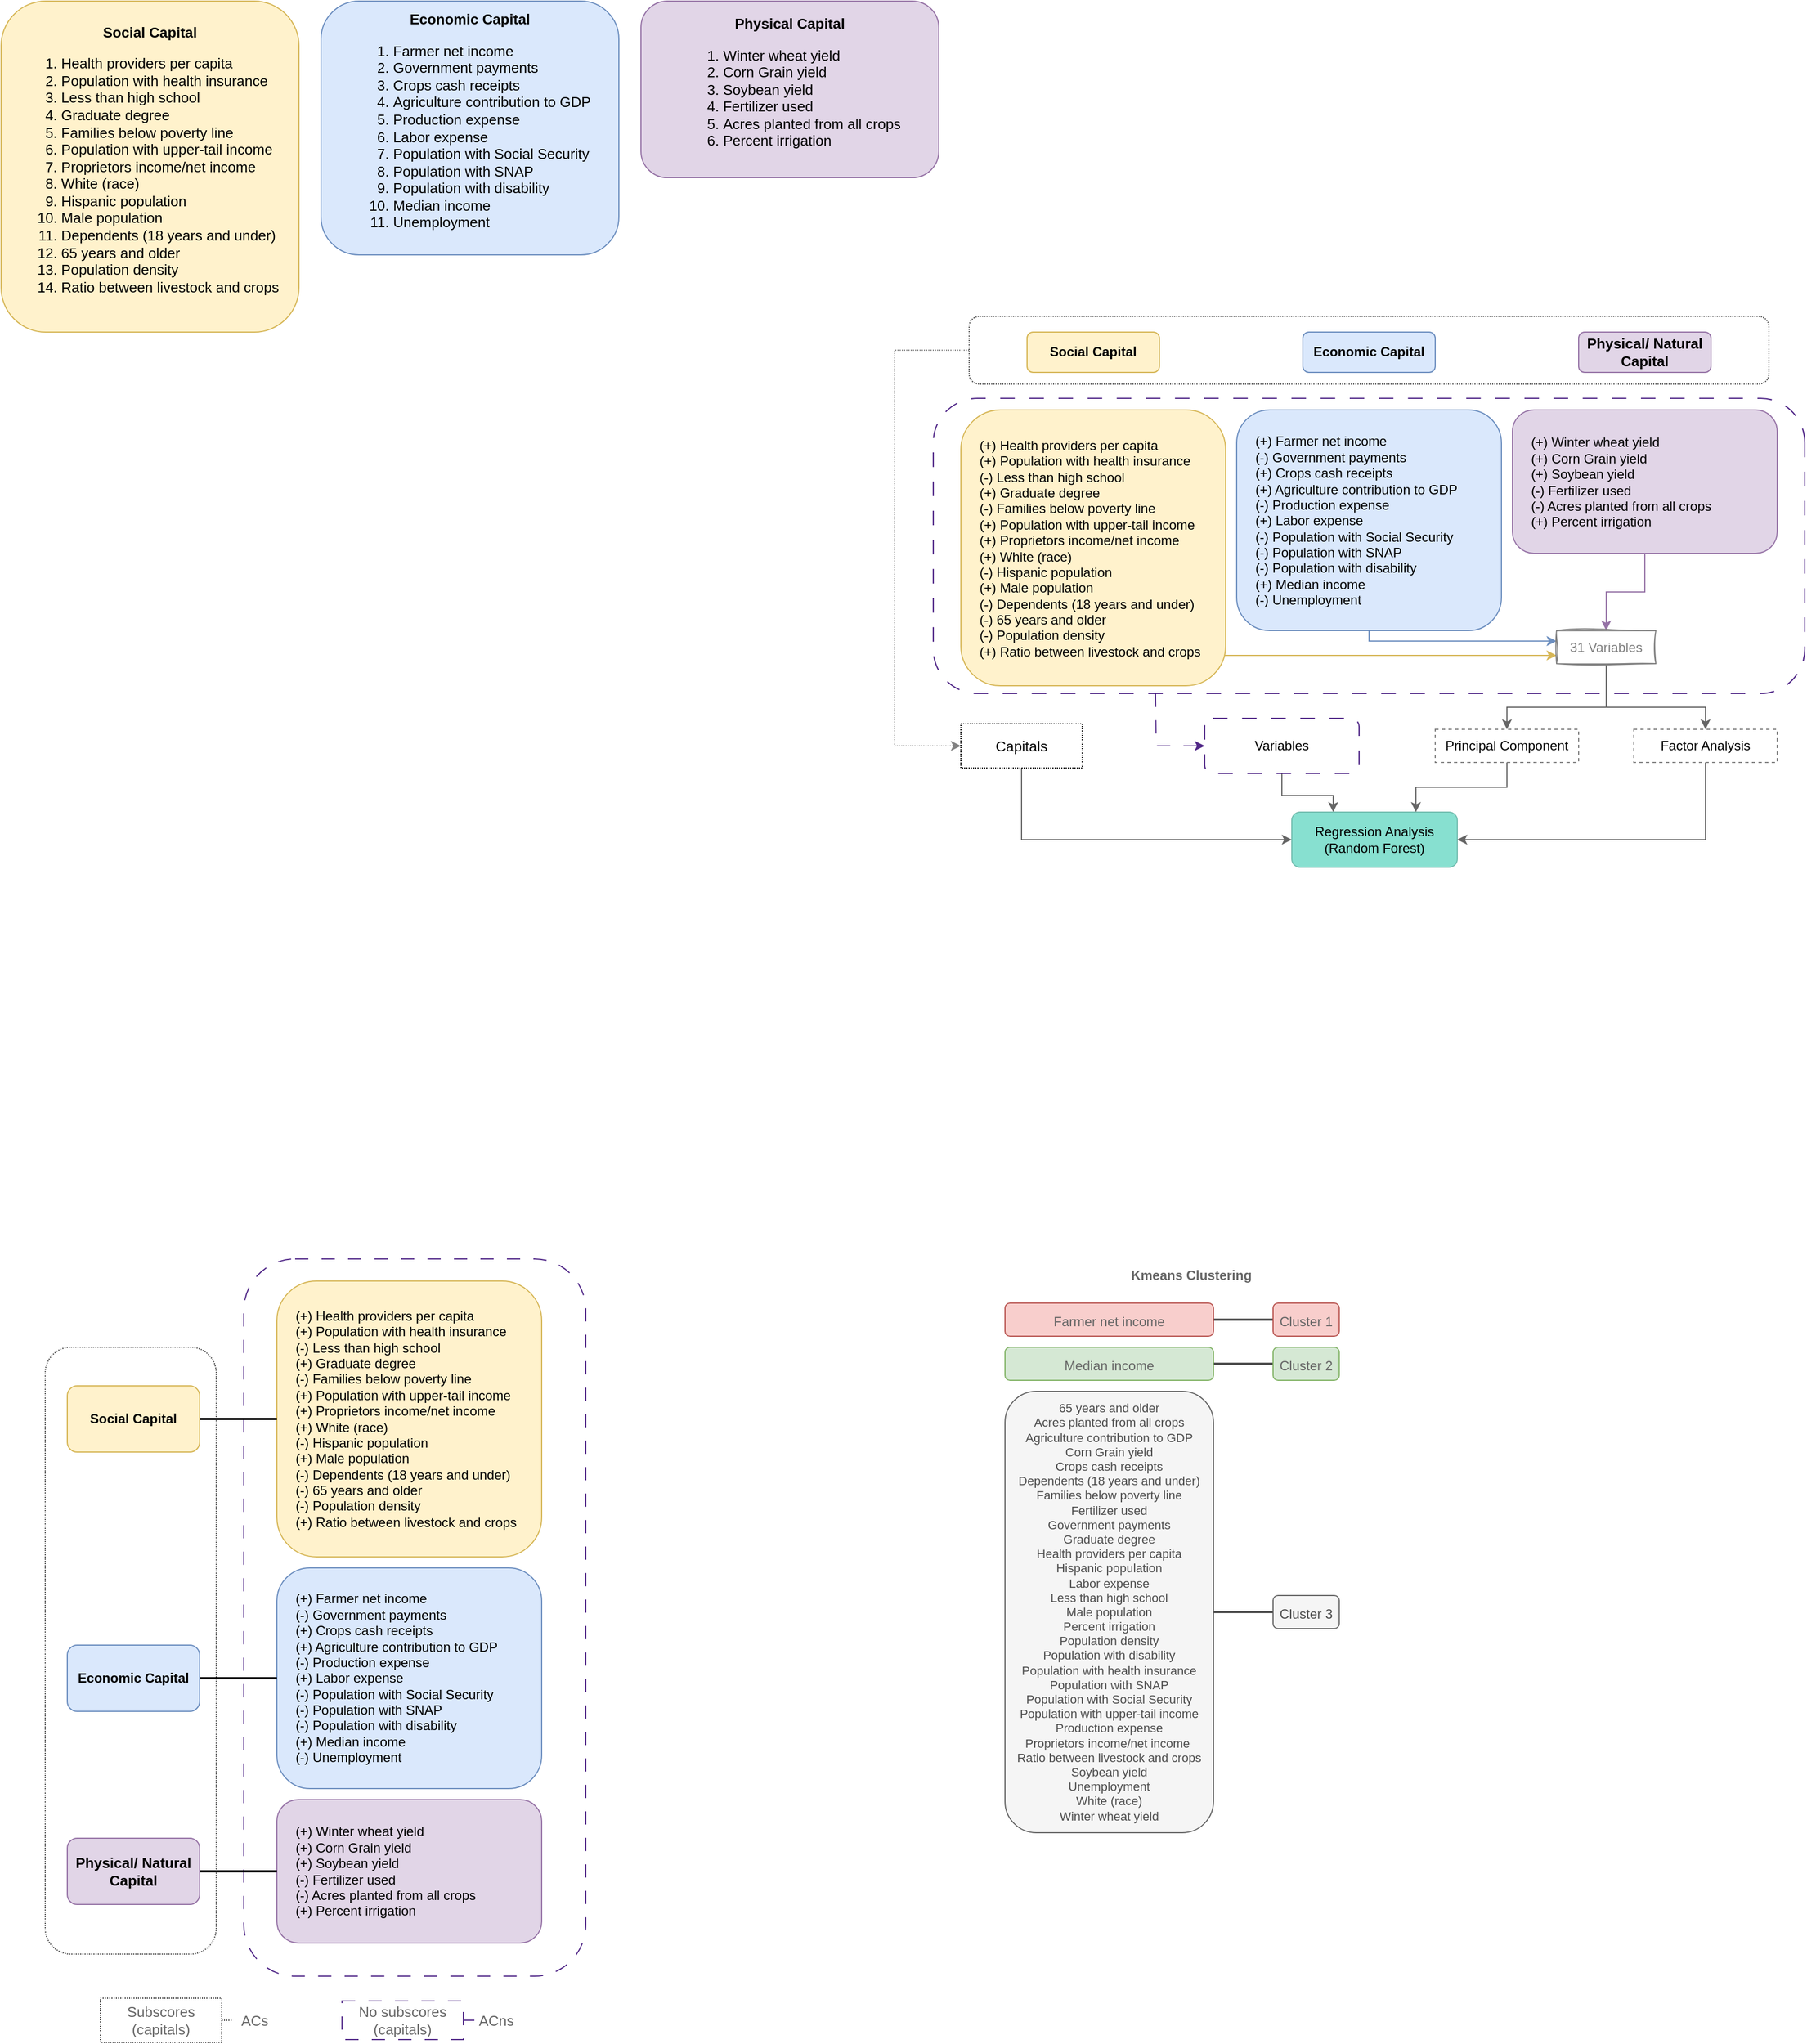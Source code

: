 <mxfile version="21.3.7" type="github">
  <diagram name="Page-1" id="_zbrBUCUruDryijLgmsr">
    <mxGraphModel dx="867" dy="1664" grid="1" gridSize="10" guides="1" tooltips="1" connect="1" arrows="1" fold="1" page="1" pageScale="1" pageWidth="850" pageHeight="1100" math="0" shadow="0">
      <root>
        <mxCell id="0" />
        <mxCell id="1" parent="0" />
        <mxCell id="dptRVDpqFGGdvCAzj5YB-2" value="&lt;b style=&quot;font-size: 13px;&quot;&gt;Social Capital&lt;br style=&quot;font-size: 13px;&quot;&gt;&lt;/b&gt;&lt;ol style=&quot;font-size: 13px;&quot;&gt;&lt;li style=&quot;text-align: left; font-size: 13px;&quot;&gt;Health providers per capita&lt;/li&gt;&lt;li style=&quot;text-align: left; font-size: 13px;&quot;&gt;Population with health insurance&lt;/li&gt;&lt;li style=&quot;text-align: left; font-size: 13px;&quot;&gt;Less than high school&lt;/li&gt;&lt;li style=&quot;text-align: left; font-size: 13px;&quot;&gt;Graduate degree&lt;/li&gt;&lt;li style=&quot;text-align: left; font-size: 13px;&quot;&gt;Families below poverty line&lt;/li&gt;&lt;li style=&quot;text-align: left; font-size: 13px;&quot;&gt;Population with upper-tail income&lt;/li&gt;&lt;li style=&quot;border-color: var(--border-color); text-align: left; font-size: 13px;&quot;&gt;Proprietors income/net income&amp;nbsp;&lt;/li&gt;&lt;li style=&quot;text-align: left; font-size: 13px;&quot;&gt;White (race)&lt;/li&gt;&lt;li style=&quot;text-align: left; font-size: 13px;&quot;&gt;Hispanic population&lt;/li&gt;&lt;li style=&quot;text-align: left; font-size: 13px;&quot;&gt;Male population&lt;/li&gt;&lt;li style=&quot;text-align: left; font-size: 13px;&quot;&gt;Dependents (18 years and under)&lt;/li&gt;&lt;li style=&quot;text-align: left; font-size: 13px;&quot;&gt;65 years and older&lt;/li&gt;&lt;li style=&quot;text-align: left; font-size: 13px;&quot;&gt;Population density&lt;/li&gt;&lt;li style=&quot;text-align: left; font-size: 13px;&quot;&gt;Ratio between livestock and crops&amp;nbsp;&lt;/li&gt;&lt;/ol&gt;" style="whiteSpace=wrap;html=1;rounded=1;fillColor=#fff2cc;strokeColor=#d6b656;fontSize=13;verticalAlign=middle;" parent="1" vertex="1">
          <mxGeometry x="30" y="-1010" width="270" height="300" as="geometry" />
        </mxCell>
        <mxCell id="dptRVDpqFGGdvCAzj5YB-25" value="" style="rounded=1;whiteSpace=wrap;html=1;fontSize=13;labelBorderColor=default;labelBackgroundColor=none;gradientColor=default;fillColor=none;dashed=1;dashPattern=12 12;strokeColor=#512888;" parent="1" vertex="1">
          <mxGeometry x="250" y="130" width="310" height="650" as="geometry" />
        </mxCell>
        <mxCell id="dptRVDpqFGGdvCAzj5YB-3" value="&lt;div style=&quot;&quot;&gt;&lt;span style=&quot;background-color: initial;&quot;&gt;(+) Health providers per capita&lt;/span&gt;&lt;/div&gt;&lt;span style=&quot;background-color: initial;&quot;&gt;&lt;div style=&quot;&quot;&gt;&lt;span style=&quot;background-color: initial;&quot;&gt;(+) Population with health insurance&lt;/span&gt;&lt;/div&gt;&lt;/span&gt;&lt;span style=&quot;background-color: initial;&quot;&gt;&lt;div style=&quot;&quot;&gt;&lt;span style=&quot;background-color: initial;&quot;&gt;(-) Less than high school&lt;/span&gt;&lt;/div&gt;&lt;/span&gt;&lt;span style=&quot;background-color: initial;&quot;&gt;&lt;div style=&quot;&quot;&gt;&lt;span style=&quot;background-color: initial;&quot;&gt;(+) Graduate degree&lt;/span&gt;&lt;/div&gt;&lt;/span&gt;&lt;span style=&quot;background-color: initial;&quot;&gt;&lt;div style=&quot;&quot;&gt;&lt;span style=&quot;background-color: initial;&quot;&gt;(-) Families below poverty line&lt;/span&gt;&lt;/div&gt;&lt;/span&gt;&lt;span style=&quot;background-color: initial;&quot;&gt;&lt;div style=&quot;&quot;&gt;&lt;span style=&quot;background-color: initial;&quot;&gt;(+) Population with upper-tail income&lt;/span&gt;&lt;/div&gt;&lt;div style=&quot;&quot;&gt;(+) Proprietors income/net income&lt;span style=&quot;background-color: initial;&quot;&gt;&lt;br&gt;&lt;/span&gt;&lt;/div&gt;&lt;/span&gt;&lt;span style=&quot;background-color: initial;&quot;&gt;&lt;div style=&quot;&quot;&gt;&lt;span style=&quot;background-color: initial;&quot;&gt;(+) White (race)&lt;/span&gt;&lt;/div&gt;&lt;/span&gt;&lt;span style=&quot;background-color: initial;&quot;&gt;&lt;div style=&quot;&quot;&gt;&lt;span style=&quot;background-color: initial;&quot;&gt;(-) Hispanic population&lt;/span&gt;&lt;/div&gt;&lt;/span&gt;&lt;span style=&quot;background-color: initial;&quot;&gt;&lt;div style=&quot;&quot;&gt;&lt;span style=&quot;background-color: initial;&quot;&gt;(+) Male population&lt;/span&gt;&lt;/div&gt;&lt;/span&gt;&lt;span style=&quot;background-color: initial;&quot;&gt;&lt;div style=&quot;&quot;&gt;&lt;span style=&quot;background-color: initial;&quot;&gt;(-) Dependents (18 years and under)&lt;/span&gt;&lt;/div&gt;&lt;/span&gt;&lt;span style=&quot;background-color: initial;&quot;&gt;&lt;div style=&quot;&quot;&gt;&lt;span style=&quot;background-color: initial;&quot;&gt;(-) 65 years and older&lt;/span&gt;&lt;/div&gt;&lt;/span&gt;&lt;span style=&quot;background-color: initial;&quot;&gt;&lt;div style=&quot;&quot;&gt;&lt;span style=&quot;background-color: initial;&quot;&gt;(-) Population density&lt;/span&gt;&lt;/div&gt;&lt;/span&gt;&lt;span style=&quot;background-color: initial;&quot;&gt;&lt;div style=&quot;&quot;&gt;&lt;span style=&quot;background-color: initial;&quot;&gt;(+) Ratio between livestock and crops&amp;nbsp;&lt;/span&gt;&lt;/div&gt;&lt;/span&gt;" style="whiteSpace=wrap;html=1;rounded=1;fillColor=#fff2cc;strokeColor=#d6b656;align=left;spacingLeft=15;" parent="1" vertex="1">
          <mxGeometry x="280" y="150" width="240" height="250" as="geometry" />
        </mxCell>
        <mxCell id="dptRVDpqFGGdvCAzj5YB-4" value="&lt;b style=&quot;font-size: 13px;&quot;&gt;Economic Capital&lt;/b&gt;&lt;br style=&quot;font-size: 13px;&quot;&gt;&lt;ol style=&quot;font-size: 13px;&quot;&gt;&lt;li style=&quot;text-align: left; font-size: 13px;&quot;&gt;Farmer net income&lt;/li&gt;&lt;li style=&quot;text-align: left; font-size: 13px;&quot;&gt;&lt;span style=&quot;background-color: initial; font-size: 13px;&quot;&gt;Government payments&lt;/span&gt;&lt;/li&gt;&lt;li style=&quot;text-align: left; font-size: 13px;&quot;&gt;&lt;span style=&quot;background-color: initial; font-size: 13px;&quot;&gt;Crops cash receipts&lt;/span&gt;&lt;/li&gt;&lt;li style=&quot;text-align: left; font-size: 13px;&quot;&gt;&lt;span style=&quot;background-color: initial; font-size: 13px;&quot;&gt;Agriculture contribution to GDP&lt;/span&gt;&lt;/li&gt;&lt;li style=&quot;text-align: left; font-size: 13px;&quot;&gt;&lt;span style=&quot;background-color: initial; font-size: 13px;&quot;&gt;Production expense&lt;/span&gt;&lt;/li&gt;&lt;li style=&quot;text-align: left; font-size: 13px;&quot;&gt;&lt;span style=&quot;background-color: initial; font-size: 13px;&quot;&gt;Labor expense&lt;/span&gt;&lt;/li&gt;&lt;li style=&quot;text-align: left; font-size: 13px;&quot;&gt;&lt;span style=&quot;background-color: initial; font-size: 13px;&quot;&gt;Population with Social Security&lt;/span&gt;&lt;/li&gt;&lt;li style=&quot;text-align: left; font-size: 13px;&quot;&gt;&lt;span style=&quot;background-color: initial; font-size: 13px;&quot;&gt;Population with SNAP&lt;/span&gt;&lt;/li&gt;&lt;li style=&quot;text-align: left; font-size: 13px;&quot;&gt;&lt;span style=&quot;background-color: initial; font-size: 13px;&quot;&gt;Population with disability&lt;/span&gt;&lt;/li&gt;&lt;li style=&quot;text-align: left; font-size: 13px;&quot;&gt;&lt;span style=&quot;background-color: initial; font-size: 13px;&quot;&gt;Median income&lt;/span&gt;&lt;br style=&quot;font-size: 13px;&quot;&gt;&lt;/li&gt;&lt;li style=&quot;text-align: left; font-size: 13px;&quot;&gt;Unemployment&lt;/li&gt;&lt;/ol&gt;" style="whiteSpace=wrap;html=1;rounded=1;fillColor=#dae8fc;strokeColor=#6c8ebf;fontSize=13;verticalAlign=middle;" parent="1" vertex="1">
          <mxGeometry x="320" y="-1010" width="270" height="230" as="geometry" />
        </mxCell>
        <mxCell id="dptRVDpqFGGdvCAzj5YB-5" value="&lt;div style=&quot;&quot;&gt;&lt;span style=&quot;background-color: initial;&quot;&gt;(+) Farmer net income&lt;/span&gt;&lt;/div&gt;&lt;span style=&quot;background-color: initial;&quot;&gt;&lt;div style=&quot;&quot;&gt;&lt;span style=&quot;background-color: initial;&quot;&gt;(-) Government payments&lt;/span&gt;&lt;/div&gt;&lt;/span&gt;&lt;span style=&quot;background-color: initial;&quot;&gt;&lt;div style=&quot;&quot;&gt;&lt;span style=&quot;background-color: initial;&quot;&gt;(+) Crops cash receipts&lt;/span&gt;&lt;/div&gt;&lt;/span&gt;&lt;span style=&quot;background-color: initial;&quot;&gt;&lt;div style=&quot;&quot;&gt;&lt;span style=&quot;background-color: initial;&quot;&gt;(+) Agriculture contribution to GDP&lt;/span&gt;&lt;/div&gt;&lt;/span&gt;&lt;span style=&quot;background-color: initial;&quot;&gt;&lt;div style=&quot;&quot;&gt;&lt;span style=&quot;background-color: initial;&quot;&gt;(-) Production expense&lt;/span&gt;&lt;/div&gt;&lt;/span&gt;&lt;span style=&quot;background-color: initial;&quot;&gt;&lt;div style=&quot;&quot;&gt;&lt;span style=&quot;background-color: initial;&quot;&gt;(+) Labor expense&lt;/span&gt;&lt;/div&gt;&lt;/span&gt;&lt;span style=&quot;background-color: initial;&quot;&gt;&lt;div style=&quot;&quot;&gt;&lt;span style=&quot;background-color: initial;&quot;&gt;(-) Population with Social Security&lt;/span&gt;&lt;/div&gt;&lt;/span&gt;&lt;span style=&quot;background-color: initial;&quot;&gt;&lt;div style=&quot;&quot;&gt;&lt;span style=&quot;background-color: initial;&quot;&gt;(-) Population with SNAP&lt;/span&gt;&lt;/div&gt;&lt;/span&gt;&lt;span style=&quot;background-color: initial;&quot;&gt;&lt;div style=&quot;&quot;&gt;&lt;span style=&quot;background-color: initial;&quot;&gt;(-) Population with disability&lt;/span&gt;&lt;/div&gt;&lt;/span&gt;&lt;span style=&quot;background-color: initial;&quot;&gt;&lt;div style=&quot;&quot;&gt;&lt;span style=&quot;background-color: initial;&quot;&gt;(+) Median income&lt;/span&gt;&lt;/div&gt;&lt;/span&gt;&lt;span style=&quot;background-color: initial;&quot;&gt;&lt;div style=&quot;&quot;&gt;&lt;span style=&quot;background-color: initial;&quot;&gt;(-) Unemployment&lt;/span&gt;&lt;/div&gt;&lt;/span&gt;" style="whiteSpace=wrap;html=1;rounded=1;fillColor=#dae8fc;strokeColor=#6c8ebf;align=left;spacingLeft=15;" parent="1" vertex="1">
          <mxGeometry x="280" y="410" width="240" height="200" as="geometry" />
        </mxCell>
        <mxCell id="dptRVDpqFGGdvCAzj5YB-6" value="&lt;b style=&quot;font-size: 13px;&quot;&gt;Physical Capital&lt;/b&gt;&lt;br style=&quot;font-size: 13px;&quot;&gt;&lt;ol style=&quot;font-size: 13px;&quot;&gt;&lt;li style=&quot;text-align: left; font-size: 13px;&quot;&gt;Winter wheat yield&lt;/li&gt;&lt;li style=&quot;text-align: left; font-size: 13px;&quot;&gt;Corn Grain yield&lt;/li&gt;&lt;li style=&quot;text-align: left; font-size: 13px;&quot;&gt;Soybean yield&lt;/li&gt;&lt;li style=&quot;text-align: left; font-size: 13px;&quot;&gt;Fertilizer used&lt;/li&gt;&lt;li style=&quot;text-align: left; font-size: 13px;&quot;&gt;Acres planted from all crops&lt;/li&gt;&lt;li style=&quot;text-align: left; font-size: 13px;&quot;&gt;Percent irrigation&lt;/li&gt;&lt;/ol&gt;" style="whiteSpace=wrap;html=1;rounded=1;fillColor=#e1d5e7;strokeColor=#9673a6;fontSize=13;verticalAlign=middle;" parent="1" vertex="1">
          <mxGeometry x="610" y="-1010" width="270" height="160" as="geometry" />
        </mxCell>
        <mxCell id="dptRVDpqFGGdvCAzj5YB-28" value="" style="rounded=1;whiteSpace=wrap;html=1;dashed=1;dashPattern=1 1;labelBackgroundColor=none;labelBorderColor=default;strokeColor=#424242;fontSize=13;fillColor=none;gradientColor=default;" parent="1" vertex="1">
          <mxGeometry x="70" y="210" width="155" height="550" as="geometry" />
        </mxCell>
        <mxCell id="dptRVDpqFGGdvCAzj5YB-9" value="&lt;div style=&quot;&quot;&gt;&lt;span style=&quot;background-color: initial;&quot;&gt;(+) Winter wheat yield&lt;/span&gt;&lt;/div&gt;&lt;span style=&quot;background-color: initial;&quot;&gt;&lt;div style=&quot;&quot;&gt;&lt;span style=&quot;background-color: initial;&quot;&gt;(+) Corn Grain yield&lt;/span&gt;&lt;/div&gt;&lt;/span&gt;&lt;span style=&quot;background-color: initial;&quot;&gt;&lt;div style=&quot;&quot;&gt;&lt;span style=&quot;background-color: initial;&quot;&gt;(+) Soybean yield&lt;/span&gt;&lt;/div&gt;&lt;/span&gt;&lt;span style=&quot;background-color: initial;&quot;&gt;&lt;div style=&quot;&quot;&gt;&lt;span style=&quot;background-color: initial;&quot;&gt;(-) Fertilizer used&lt;/span&gt;&lt;/div&gt;&lt;/span&gt;&lt;span style=&quot;background-color: initial;&quot;&gt;&lt;div style=&quot;&quot;&gt;&lt;span style=&quot;background-color: initial;&quot;&gt;(-) Acres planted from all crops&lt;/span&gt;&lt;/div&gt;&lt;/span&gt;&lt;span style=&quot;background-color: initial;&quot;&gt;&lt;div style=&quot;&quot;&gt;&lt;span style=&quot;background-color: initial;&quot;&gt;(+) Percent irrigation&lt;/span&gt;&lt;/div&gt;&lt;/span&gt;" style="html=1;rounded=1;fillColor=#e1d5e7;strokeColor=#9673a6;align=left;horizontal=1;whiteSpace=wrap;spacingLeft=15;" parent="1" vertex="1">
          <mxGeometry x="280" y="620" width="240" height="130" as="geometry" />
        </mxCell>
        <mxCell id="dptRVDpqFGGdvCAzj5YB-21" style="edgeStyle=orthogonalEdgeStyle;rounded=0;orthogonalLoop=1;jettySize=auto;html=1;exitX=1;exitY=0.5;exitDx=0;exitDy=0;entryX=0;entryY=0.5;entryDx=0;entryDy=0;strokeWidth=2;fontSize=13;endArrow=none;endFill=0;" parent="1" source="dptRVDpqFGGdvCAzj5YB-14" target="dptRVDpqFGGdvCAzj5YB-3" edge="1">
          <mxGeometry relative="1" as="geometry" />
        </mxCell>
        <mxCell id="dptRVDpqFGGdvCAzj5YB-14" value="&lt;b&gt;Social Capital&lt;/b&gt;" style="whiteSpace=wrap;html=1;fillColor=#fff2cc;strokeColor=#d6b656;rounded=1;" parent="1" vertex="1">
          <mxGeometry x="90" y="245" width="120" height="60" as="geometry" />
        </mxCell>
        <mxCell id="dptRVDpqFGGdvCAzj5YB-18" style="edgeStyle=orthogonalEdgeStyle;rounded=0;orthogonalLoop=1;jettySize=auto;html=1;exitX=1;exitY=0.5;exitDx=0;exitDy=0;entryX=0;entryY=0.5;entryDx=0;entryDy=0;fontSize=13;strokeWidth=2;endArrow=none;endFill=0;" parent="1" source="dptRVDpqFGGdvCAzj5YB-16" target="dptRVDpqFGGdvCAzj5YB-5" edge="1">
          <mxGeometry relative="1" as="geometry" />
        </mxCell>
        <mxCell id="dptRVDpqFGGdvCAzj5YB-16" value="&lt;b&gt;Economic Capital&lt;/b&gt;" style="whiteSpace=wrap;html=1;fillColor=#dae8fc;strokeColor=#6c8ebf;rounded=1;" parent="1" vertex="1">
          <mxGeometry x="90" y="480" width="120" height="60" as="geometry" />
        </mxCell>
        <mxCell id="dptRVDpqFGGdvCAzj5YB-24" style="edgeStyle=orthogonalEdgeStyle;rounded=0;orthogonalLoop=1;jettySize=auto;html=1;exitX=1;exitY=0.5;exitDx=0;exitDy=0;entryX=0;entryY=0.5;entryDx=0;entryDy=0;strokeWidth=2;fontSize=13;endArrow=none;endFill=0;" parent="1" source="dptRVDpqFGGdvCAzj5YB-20" target="dptRVDpqFGGdvCAzj5YB-9" edge="1">
          <mxGeometry relative="1" as="geometry" />
        </mxCell>
        <mxCell id="dptRVDpqFGGdvCAzj5YB-20" value="&lt;b&gt;Physical/ Natural Capital&lt;/b&gt;" style="whiteSpace=wrap;html=1;fillColor=#e1d5e7;strokeColor=#9673a6;rounded=1;fontSize=13;" parent="1" vertex="1">
          <mxGeometry x="90" y="655" width="120" height="60" as="geometry" />
        </mxCell>
        <mxCell id="dptRVDpqFGGdvCAzj5YB-40" style="edgeStyle=orthogonalEdgeStyle;rounded=0;orthogonalLoop=1;jettySize=auto;html=1;exitX=1;exitY=0.5;exitDx=0;exitDy=0;entryX=0;entryY=0.5;entryDx=0;entryDy=0;dashed=1;dashPattern=12 12;strokeColor=#512888;strokeWidth=1;fontSize=13;fontColor=#666666;endArrow=none;endFill=0;" parent="1" source="dptRVDpqFGGdvCAzj5YB-27" target="dptRVDpqFGGdvCAzj5YB-39" edge="1">
          <mxGeometry relative="1" as="geometry" />
        </mxCell>
        <mxCell id="dptRVDpqFGGdvCAzj5YB-27" value="No subscores (capitals)" style="text;html=1;strokeColor=#512888;fillColor=none;align=center;verticalAlign=middle;whiteSpace=wrap;rounded=0;fontSize=13;fontColor=#666666;dashed=1;dashPattern=12 12;" parent="1" vertex="1">
          <mxGeometry x="339" y="802.5" width="110" height="35" as="geometry" />
        </mxCell>
        <mxCell id="dptRVDpqFGGdvCAzj5YB-29" style="edgeStyle=orthogonalEdgeStyle;rounded=0;orthogonalLoop=1;jettySize=auto;html=1;exitX=0.5;exitY=1;exitDx=0;exitDy=0;dashed=1;dashPattern=12 12;strokeColor=#512888;strokeWidth=1;fontSize=13;endArrow=none;endFill=0;" parent="1" source="dptRVDpqFGGdvCAzj5YB-28" target="dptRVDpqFGGdvCAzj5YB-28" edge="1">
          <mxGeometry relative="1" as="geometry" />
        </mxCell>
        <mxCell id="dptRVDpqFGGdvCAzj5YB-37" style="edgeStyle=orthogonalEdgeStyle;rounded=0;orthogonalLoop=1;jettySize=auto;html=1;exitX=1;exitY=0.5;exitDx=0;exitDy=0;entryX=0;entryY=0.5;entryDx=0;entryDy=0;dashed=1;dashPattern=1 1;strokeColor=#424242;strokeWidth=1;fontSize=13;fontColor=#666666;endArrow=none;endFill=0;" parent="1" source="dptRVDpqFGGdvCAzj5YB-31" target="dptRVDpqFGGdvCAzj5YB-36" edge="1">
          <mxGeometry relative="1" as="geometry" />
        </mxCell>
        <mxCell id="dptRVDpqFGGdvCAzj5YB-31" value="Subscores (capitals)" style="text;html=1;strokeColor=#424242;fillColor=none;align=center;verticalAlign=middle;whiteSpace=wrap;rounded=0;fontSize=13;fontColor=#666666;dashed=1;dashPattern=1 1;" parent="1" vertex="1">
          <mxGeometry x="120" y="800" width="110" height="40" as="geometry" />
        </mxCell>
        <mxCell id="dptRVDpqFGGdvCAzj5YB-36" value="ACs" style="text;html=1;strokeColor=none;fillColor=none;align=center;verticalAlign=middle;whiteSpace=wrap;rounded=0;fontSize=13;fontColor=#666666;" parent="1" vertex="1">
          <mxGeometry x="240" y="805" width="40" height="30" as="geometry" />
        </mxCell>
        <mxCell id="dptRVDpqFGGdvCAzj5YB-39" value="ACns" style="text;html=1;strokeColor=none;fillColor=none;align=center;verticalAlign=middle;whiteSpace=wrap;rounded=0;fontSize=13;fontColor=#666666;" parent="1" vertex="1">
          <mxGeometry x="459" y="805" width="40" height="30" as="geometry" />
        </mxCell>
        <mxCell id="Muj6duBMKOrzMUAp63_f-127" value="&lt;b&gt;Kmeans Clustering&lt;/b&gt;" style="text;html=1;strokeColor=none;fillColor=none;align=center;verticalAlign=middle;whiteSpace=wrap;rounded=0;fontColor=#666666;" parent="1" vertex="1">
          <mxGeometry x="949" y="130" width="320" height="30" as="geometry" />
        </mxCell>
        <mxCell id="Muj6duBMKOrzMUAp63_f-142" style="edgeStyle=orthogonalEdgeStyle;rounded=0;orthogonalLoop=1;jettySize=auto;html=1;exitX=1;exitY=0.5;exitDx=0;exitDy=0;entryX=0;entryY=0.5;entryDx=0;entryDy=0;endArrow=none;endFill=0;strokeWidth=2;fontColor=#333333;strokeColor=#4D4D4D;" parent="1" source="Muj6duBMKOrzMUAp63_f-129" target="Muj6duBMKOrzMUAp63_f-133" edge="1">
          <mxGeometry relative="1" as="geometry" />
        </mxCell>
        <mxCell id="Muj6duBMKOrzMUAp63_f-129" value="&lt;p style=&quot;margin: 0in; font-family: Calibri, sans-serif;&quot; align=&quot;center&quot; class=&quot;MsoNormal&quot;&gt;&lt;font style=&quot;font-size: 12px;&quot;&gt;Farmer net income&lt;/font&gt;&lt;span style=&quot;font-size: 12pt;&quot;&gt;&lt;/span&gt;&lt;/p&gt;" style="whiteSpace=wrap;html=1;fillColor=#f8cecc;strokeColor=#b85450;rounded=1;fontColor=#666666;" parent="1" vertex="1">
          <mxGeometry x="940" y="170" width="189" height="30" as="geometry" />
        </mxCell>
        <mxCell id="Muj6duBMKOrzMUAp63_f-143" style="edgeStyle=orthogonalEdgeStyle;rounded=0;orthogonalLoop=1;jettySize=auto;html=1;exitX=1;exitY=0.5;exitDx=0;exitDy=0;entryX=0;entryY=0.5;entryDx=0;entryDy=0;endArrow=none;endFill=0;strokeWidth=2;fontColor=#333333;strokeColor=#4D4D4D;" parent="1" source="Muj6duBMKOrzMUAp63_f-130" target="Muj6duBMKOrzMUAp63_f-136" edge="1">
          <mxGeometry relative="1" as="geometry" />
        </mxCell>
        <mxCell id="Muj6duBMKOrzMUAp63_f-130" value="Median income&lt;span style=&quot;font-size: medium; text-align: start;&quot;&gt;&lt;/span&gt;" style="whiteSpace=wrap;html=1;fillColor=#d5e8d4;strokeColor=#82b366;rounded=1;fontColor=#666666;" parent="1" vertex="1">
          <mxGeometry x="940" y="210" width="189" height="30" as="geometry" />
        </mxCell>
        <mxCell id="Muj6duBMKOrzMUAp63_f-144" style="edgeStyle=orthogonalEdgeStyle;rounded=0;orthogonalLoop=1;jettySize=auto;html=1;exitX=1;exitY=0.5;exitDx=0;exitDy=0;entryX=0;entryY=0.5;entryDx=0;entryDy=0;endArrow=none;endFill=0;strokeWidth=2;fontColor=#333333;strokeColor=#4D4D4D;" parent="1" source="Muj6duBMKOrzMUAp63_f-131" target="Muj6duBMKOrzMUAp63_f-137" edge="1">
          <mxGeometry relative="1" as="geometry" />
        </mxCell>
        <mxCell id="Muj6duBMKOrzMUAp63_f-131" value="&lt;p style=&quot;margin: 0in; font-family: Calibri, sans-serif; font-size: 11px;&quot; align=&quot;center&quot; class=&quot;MsoNormal&quot;&gt;&lt;font style=&quot;font-size: 11px;&quot;&gt;65 years and older&lt;/font&gt;&lt;/p&gt;&lt;p style=&quot;margin: 0in; font-family: Calibri, sans-serif; font-size: 11px;&quot; align=&quot;center&quot; class=&quot;MsoNormal&quot;&gt;&lt;font style=&quot;font-size: 11px;&quot;&gt;Acres planted from all crops&lt;/font&gt;&lt;/p&gt;&lt;p style=&quot;margin: 0in; font-family: Calibri, sans-serif; font-size: 11px;&quot; align=&quot;center&quot; class=&quot;MsoNormal&quot;&gt;&lt;font style=&quot;font-size: 11px;&quot;&gt;Agriculture contribution to GDP&lt;/font&gt;&lt;/p&gt;&lt;p style=&quot;margin: 0in; font-family: Calibri, sans-serif; font-size: 11px;&quot; align=&quot;center&quot; class=&quot;MsoNormal&quot;&gt;&lt;font style=&quot;font-size: 11px;&quot;&gt;Corn Grain yield&lt;/font&gt;&lt;/p&gt;&lt;p style=&quot;margin: 0in; font-family: Calibri, sans-serif; font-size: 11px;&quot; align=&quot;center&quot; class=&quot;MsoNormal&quot;&gt;&lt;font style=&quot;font-size: 11px;&quot;&gt;Crops cash receipts&lt;/font&gt;&lt;/p&gt;&lt;p style=&quot;margin: 0in; font-family: Calibri, sans-serif; font-size: 11px;&quot; align=&quot;center&quot; class=&quot;MsoNormal&quot;&gt;&lt;font style=&quot;font-size: 11px;&quot;&gt;Dependents (18 years and under)&lt;/font&gt;&lt;/p&gt;&lt;p style=&quot;margin: 0in; font-family: Calibri, sans-serif; font-size: 11px;&quot; align=&quot;center&quot; class=&quot;MsoNormal&quot;&gt;&lt;font style=&quot;font-size: 11px;&quot;&gt;Families below poverty line&lt;/font&gt;&lt;/p&gt;&lt;p style=&quot;margin: 0in; font-family: Calibri, sans-serif; font-size: 11px;&quot; align=&quot;center&quot; class=&quot;MsoNormal&quot;&gt;&lt;font style=&quot;font-size: 11px;&quot;&gt;Fertilizer used&lt;/font&gt;&lt;/p&gt;&lt;p style=&quot;margin: 0in; font-family: Calibri, sans-serif; font-size: 11px;&quot; align=&quot;center&quot; class=&quot;MsoNormal&quot;&gt;&lt;font style=&quot;font-size: 11px;&quot;&gt;Government payments&lt;/font&gt;&lt;/p&gt;&lt;p style=&quot;margin: 0in; font-family: Calibri, sans-serif; font-size: 11px;&quot; align=&quot;center&quot; class=&quot;MsoNormal&quot;&gt;&lt;font style=&quot;font-size: 11px;&quot;&gt;Graduate degree&lt;/font&gt;&lt;/p&gt;&lt;p style=&quot;margin: 0in; font-family: Calibri, sans-serif; font-size: 11px;&quot; align=&quot;center&quot; class=&quot;MsoNormal&quot;&gt;&lt;font style=&quot;font-size: 11px;&quot;&gt;Health providers per capita&lt;/font&gt;&lt;/p&gt;&lt;p style=&quot;margin: 0in; font-family: Calibri, sans-serif; font-size: 11px;&quot; align=&quot;center&quot; class=&quot;MsoNormal&quot;&gt;&lt;font style=&quot;font-size: 11px;&quot;&gt;Hispanic population&lt;/font&gt;&lt;/p&gt;&lt;p style=&quot;margin: 0in; font-family: Calibri, sans-serif; font-size: 11px;&quot; align=&quot;center&quot; class=&quot;MsoNormal&quot;&gt;&lt;font style=&quot;font-size: 11px;&quot;&gt;Labor expense&lt;/font&gt;&lt;/p&gt;&lt;p style=&quot;margin: 0in; font-family: Calibri, sans-serif; font-size: 11px;&quot; align=&quot;center&quot; class=&quot;MsoNormal&quot;&gt;&lt;font style=&quot;font-size: 11px;&quot;&gt;Less than high school&lt;/font&gt;&lt;/p&gt;&lt;p style=&quot;margin: 0in; font-family: Calibri, sans-serif; font-size: 11px;&quot; align=&quot;center&quot; class=&quot;MsoNormal&quot;&gt;&lt;font style=&quot;font-size: 11px;&quot;&gt;Male population&lt;/font&gt;&lt;/p&gt;&lt;p style=&quot;margin: 0in; font-family: Calibri, sans-serif; font-size: 11px;&quot; align=&quot;center&quot; class=&quot;MsoNormal&quot;&gt;&lt;font style=&quot;font-size: 11px;&quot;&gt;Percent irrigation&lt;/font&gt;&lt;/p&gt;&lt;p style=&quot;margin: 0in; font-family: Calibri, sans-serif; font-size: 11px;&quot; align=&quot;center&quot; class=&quot;MsoNormal&quot;&gt;&lt;font style=&quot;font-size: 11px;&quot;&gt;Population density&lt;/font&gt;&lt;/p&gt;&lt;p style=&quot;margin: 0in; font-family: Calibri, sans-serif; font-size: 11px;&quot; align=&quot;center&quot; class=&quot;MsoNormal&quot;&gt;&lt;font style=&quot;font-size: 11px;&quot;&gt;Population with disability&lt;/font&gt;&lt;/p&gt;&lt;p style=&quot;margin: 0in; font-family: Calibri, sans-serif; font-size: 11px;&quot; align=&quot;center&quot; class=&quot;MsoNormal&quot;&gt;&lt;font style=&quot;font-size: 11px;&quot;&gt;Population with health insurance&lt;/font&gt;&lt;/p&gt;&lt;p style=&quot;margin: 0in; font-family: Calibri, sans-serif; font-size: 11px;&quot; align=&quot;center&quot; class=&quot;MsoNormal&quot;&gt;&lt;font style=&quot;font-size: 11px;&quot;&gt;Population with SNAP&lt;/font&gt;&lt;/p&gt;&lt;p style=&quot;margin: 0in; font-family: Calibri, sans-serif; font-size: 11px;&quot; align=&quot;center&quot; class=&quot;MsoNormal&quot;&gt;&lt;font style=&quot;font-size: 11px;&quot;&gt;Population with Social Security&lt;/font&gt;&lt;/p&gt;&lt;p style=&quot;margin: 0in; font-family: Calibri, sans-serif; font-size: 11px;&quot; align=&quot;center&quot; class=&quot;MsoNormal&quot;&gt;&lt;font style=&quot;font-size: 11px;&quot;&gt;Population with upper-tail income&lt;/font&gt;&lt;/p&gt;&lt;p style=&quot;margin: 0in; font-family: Calibri, sans-serif; font-size: 11px;&quot; align=&quot;center&quot; class=&quot;MsoNormal&quot;&gt;&lt;font style=&quot;font-size: 11px;&quot;&gt;Production expense&lt;/font&gt;&lt;/p&gt;&lt;p style=&quot;margin: 0in; font-family: Calibri, sans-serif; font-size: 11px;&quot; align=&quot;center&quot; class=&quot;MsoNormal&quot;&gt;&lt;font style=&quot;font-size: 11px;&quot;&gt;Proprietors income/net income&amp;nbsp;&lt;/font&gt;&lt;/p&gt;&lt;p style=&quot;margin: 0in; font-family: Calibri, sans-serif; font-size: 11px;&quot; align=&quot;center&quot; class=&quot;MsoNormal&quot;&gt;&lt;font style=&quot;font-size: 11px;&quot;&gt;Ratio between livestock and crops&lt;/font&gt;&lt;/p&gt;&lt;p style=&quot;margin: 0in; font-family: Calibri, sans-serif; font-size: 11px;&quot; align=&quot;center&quot; class=&quot;MsoNormal&quot;&gt;&lt;font style=&quot;font-size: 11px;&quot;&gt;Soybean yield&lt;/font&gt;&lt;/p&gt;&lt;p style=&quot;margin: 0in; font-family: Calibri, sans-serif; font-size: 11px;&quot; align=&quot;center&quot; class=&quot;MsoNormal&quot;&gt;&lt;font style=&quot;font-size: 11px;&quot;&gt;Unemployment&lt;/font&gt;&lt;/p&gt;&lt;p style=&quot;margin: 0in; font-family: Calibri, sans-serif; font-size: 11px;&quot; align=&quot;center&quot; class=&quot;MsoNormal&quot;&gt;&lt;font style=&quot;font-size: 11px;&quot;&gt;White (race)&lt;/font&gt;&lt;/p&gt;&lt;p style=&quot;margin: 0in; font-family: Calibri, sans-serif; font-size: 11px;&quot; align=&quot;center&quot; class=&quot;MsoNormal&quot;&gt;&lt;span style=&quot;background-color: initial;&quot;&gt;Winter wheat yield&lt;/span&gt;&lt;/p&gt;&lt;p style=&quot;margin: 0in; font-family: Calibri, sans-serif; font-size: 11px;&quot; align=&quot;center&quot; class=&quot;MsoNormal&quot;&gt;&lt;span style=&quot;font-size: 12pt;&quot;&gt;&lt;/span&gt;&lt;/p&gt;" style="whiteSpace=wrap;html=1;rounded=1;fillColor=#f5f5f5;strokeColor=#666666;fontColor=#4D4D4D;" parent="1" vertex="1">
          <mxGeometry x="940" y="250" width="189" height="400" as="geometry" />
        </mxCell>
        <mxCell id="Muj6duBMKOrzMUAp63_f-133" value="&lt;p style=&quot;margin: 0in; font-family: Calibri, sans-serif;&quot; align=&quot;center&quot; class=&quot;MsoNormal&quot;&gt;&lt;font style=&quot;font-size: 12px;&quot;&gt;Cluster 1&lt;/font&gt;&lt;span style=&quot;font-size: 12pt;&quot;&gt;&lt;/span&gt;&lt;/p&gt;" style="whiteSpace=wrap;html=1;fillColor=#f8cecc;strokeColor=#b85450;rounded=1;fontColor=#666666;" parent="1" vertex="1">
          <mxGeometry x="1183" y="170" width="60" height="30" as="geometry" />
        </mxCell>
        <mxCell id="Muj6duBMKOrzMUAp63_f-136" value="&lt;p style=&quot;margin: 0in; font-family: Calibri, sans-serif;&quot; align=&quot;center&quot; class=&quot;MsoNormal&quot;&gt;&lt;font style=&quot;font-size: 12px;&quot;&gt;Cluster 2&lt;/font&gt;&lt;span style=&quot;font-size: 12pt;&quot;&gt;&lt;/span&gt;&lt;/p&gt;" style="whiteSpace=wrap;html=1;fillColor=#d5e8d4;strokeColor=#82b366;rounded=1;fontColor=#666666;" parent="1" vertex="1">
          <mxGeometry x="1183" y="210" width="60" height="30" as="geometry" />
        </mxCell>
        <mxCell id="Muj6duBMKOrzMUAp63_f-137" value="&lt;p style=&quot;margin: 0in; font-family: Calibri, sans-serif;&quot; align=&quot;center&quot; class=&quot;MsoNormal&quot;&gt;&lt;font style=&quot;font-size: 12px;&quot;&gt;Cluster 3&lt;/font&gt;&lt;span style=&quot;font-size: 12pt;&quot;&gt;&lt;/span&gt;&lt;/p&gt;" style="whiteSpace=wrap;html=1;rounded=1;fillColor=#f5f5f5;strokeColor=#666666;fontColor=#4D4D4D;" parent="1" vertex="1">
          <mxGeometry x="1183" y="435" width="60" height="30" as="geometry" />
        </mxCell>
        <mxCell id="7lah4xBtO7-Hf7GqW6jk-47" style="edgeStyle=orthogonalEdgeStyle;rounded=0;orthogonalLoop=1;jettySize=auto;html=1;entryX=0;entryY=0.5;entryDx=0;entryDy=0;fontColor=#808080;strokeColor=#512888;dashed=1;dashPattern=12 12;exitX=1.001;exitY=0.745;exitDx=0;exitDy=0;exitPerimeter=0;" edge="1" parent="1" source="7lah4xBtO7-Hf7GqW6jk-19" target="7lah4xBtO7-Hf7GqW6jk-31">
          <mxGeometry relative="1" as="geometry">
            <Array as="points">
              <mxPoint x="1077" y="-379" />
              <mxPoint x="1077" y="-379" />
              <mxPoint x="1077" y="-335" />
            </Array>
          </mxGeometry>
        </mxCell>
        <mxCell id="7lah4xBtO7-Hf7GqW6jk-19" value="" style="rounded=1;whiteSpace=wrap;html=1;fontSize=13;labelBorderColor=default;labelBackgroundColor=none;fillColor=none;dashed=1;dashPattern=12 12;strokeColor=#512888;rotation=90;fontColor=#333333;strokeWidth=1.1;" vertex="1" parent="1">
          <mxGeometry x="1136.25" y="-911.25" width="267.5" height="790" as="geometry" />
        </mxCell>
        <mxCell id="7lah4xBtO7-Hf7GqW6jk-48" style="edgeStyle=orthogonalEdgeStyle;rounded=0;orthogonalLoop=1;jettySize=auto;html=1;exitX=0.995;exitY=0.832;exitDx=0;exitDy=0;strokeColor=#d6b656;exitPerimeter=0;fillColor=#fff2cc;entryX=0;entryY=0.75;entryDx=0;entryDy=0;" edge="1" parent="1" target="7lah4xBtO7-Hf7GqW6jk-38">
          <mxGeometry relative="1" as="geometry">
            <mxPoint x="1137.8" y="-423.25" as="sourcePoint" />
            <mxPoint x="1474" y="-431.25" as="targetPoint" />
            <Array as="points">
              <mxPoint x="1129" y="-423" />
              <mxPoint x="1129" y="-417" />
            </Array>
          </mxGeometry>
        </mxCell>
        <mxCell id="7lah4xBtO7-Hf7GqW6jk-20" value="&lt;div style=&quot;&quot;&gt;&lt;span style=&quot;background-color: initial;&quot;&gt;(+) Health providers per capita&lt;/span&gt;&lt;/div&gt;&lt;span style=&quot;background-color: initial;&quot;&gt;&lt;div style=&quot;&quot;&gt;&lt;span style=&quot;background-color: initial;&quot;&gt;(+) Population with health insurance&lt;/span&gt;&lt;/div&gt;&lt;/span&gt;&lt;span style=&quot;background-color: initial;&quot;&gt;&lt;div style=&quot;&quot;&gt;&lt;span style=&quot;background-color: initial;&quot;&gt;(-) Less than high school&lt;/span&gt;&lt;/div&gt;&lt;/span&gt;&lt;span style=&quot;background-color: initial;&quot;&gt;&lt;div style=&quot;&quot;&gt;&lt;span style=&quot;background-color: initial;&quot;&gt;(+) Graduate degree&lt;/span&gt;&lt;/div&gt;&lt;/span&gt;&lt;span style=&quot;background-color: initial;&quot;&gt;&lt;div style=&quot;&quot;&gt;&lt;span style=&quot;background-color: initial;&quot;&gt;(-) Families below poverty line&lt;/span&gt;&lt;/div&gt;&lt;/span&gt;&lt;span style=&quot;background-color: initial;&quot;&gt;&lt;div style=&quot;&quot;&gt;&lt;span style=&quot;background-color: initial;&quot;&gt;(+) Population with upper-tail income&lt;/span&gt;&lt;/div&gt;&lt;div style=&quot;&quot;&gt;(+) Proprietors income/net income&lt;span style=&quot;background-color: initial;&quot;&gt;&lt;br&gt;&lt;/span&gt;&lt;/div&gt;&lt;/span&gt;&lt;span style=&quot;background-color: initial;&quot;&gt;&lt;div style=&quot;&quot;&gt;&lt;span style=&quot;background-color: initial;&quot;&gt;(+) White (race)&lt;/span&gt;&lt;/div&gt;&lt;/span&gt;&lt;span style=&quot;background-color: initial;&quot;&gt;&lt;div style=&quot;&quot;&gt;&lt;span style=&quot;background-color: initial;&quot;&gt;(-) Hispanic population&lt;/span&gt;&lt;/div&gt;&lt;/span&gt;&lt;span style=&quot;background-color: initial;&quot;&gt;&lt;div style=&quot;&quot;&gt;&lt;span style=&quot;background-color: initial;&quot;&gt;(+) Male population&lt;/span&gt;&lt;/div&gt;&lt;/span&gt;&lt;span style=&quot;background-color: initial;&quot;&gt;&lt;div style=&quot;&quot;&gt;&lt;span style=&quot;background-color: initial;&quot;&gt;(-) Dependents (18 years and under)&lt;/span&gt;&lt;/div&gt;&lt;/span&gt;&lt;span style=&quot;background-color: initial;&quot;&gt;&lt;div style=&quot;&quot;&gt;&lt;span style=&quot;background-color: initial;&quot;&gt;(-) 65 years and older&lt;/span&gt;&lt;/div&gt;&lt;/span&gt;&lt;span style=&quot;background-color: initial;&quot;&gt;&lt;div style=&quot;&quot;&gt;&lt;span style=&quot;background-color: initial;&quot;&gt;(-) Population density&lt;/span&gt;&lt;/div&gt;&lt;/span&gt;&lt;span style=&quot;background-color: initial;&quot;&gt;&lt;div style=&quot;&quot;&gt;&lt;span style=&quot;background-color: initial;&quot;&gt;(+) Ratio between livestock and crops&amp;nbsp;&lt;/span&gt;&lt;/div&gt;&lt;/span&gt;" style="whiteSpace=wrap;html=1;rounded=1;fillColor=#fff2cc;strokeColor=#d6b656;align=left;spacingLeft=15;" vertex="1" parent="1">
          <mxGeometry x="900" y="-639.5" width="240" height="250" as="geometry" />
        </mxCell>
        <mxCell id="7lah4xBtO7-Hf7GqW6jk-49" style="edgeStyle=orthogonalEdgeStyle;rounded=0;orthogonalLoop=1;jettySize=auto;html=1;entryX=0;entryY=0.346;entryDx=0;entryDy=0;strokeColor=#6c8ebf;exitX=0.5;exitY=1;exitDx=0;exitDy=0;fillColor=#dae8fc;entryPerimeter=0;" edge="1" parent="1" source="7lah4xBtO7-Hf7GqW6jk-21" target="7lah4xBtO7-Hf7GqW6jk-38">
          <mxGeometry relative="1" as="geometry">
            <mxPoint x="1360" y="-407.51" as="targetPoint" />
            <mxPoint x="1275" y="-430.01" as="sourcePoint" />
            <Array as="points">
              <mxPoint x="1270" y="-430" />
              <mxPoint x="1440" y="-430" />
            </Array>
          </mxGeometry>
        </mxCell>
        <mxCell id="7lah4xBtO7-Hf7GqW6jk-21" value="&lt;div style=&quot;&quot;&gt;&lt;span style=&quot;background-color: initial;&quot;&gt;(+) Farmer net income&lt;/span&gt;&lt;/div&gt;&lt;span style=&quot;background-color: initial;&quot;&gt;&lt;div style=&quot;&quot;&gt;&lt;span style=&quot;background-color: initial;&quot;&gt;(-) Government payments&lt;/span&gt;&lt;/div&gt;&lt;/span&gt;&lt;span style=&quot;background-color: initial;&quot;&gt;&lt;div style=&quot;&quot;&gt;&lt;span style=&quot;background-color: initial;&quot;&gt;(+) Crops cash receipts&lt;/span&gt;&lt;/div&gt;&lt;/span&gt;&lt;span style=&quot;background-color: initial;&quot;&gt;&lt;div style=&quot;&quot;&gt;&lt;span style=&quot;background-color: initial;&quot;&gt;(+) Agriculture contribution to GDP&lt;/span&gt;&lt;/div&gt;&lt;/span&gt;&lt;span style=&quot;background-color: initial;&quot;&gt;&lt;div style=&quot;&quot;&gt;&lt;span style=&quot;background-color: initial;&quot;&gt;(-) Production expense&lt;/span&gt;&lt;/div&gt;&lt;/span&gt;&lt;span style=&quot;background-color: initial;&quot;&gt;&lt;div style=&quot;&quot;&gt;&lt;span style=&quot;background-color: initial;&quot;&gt;(+) Labor expense&lt;/span&gt;&lt;/div&gt;&lt;/span&gt;&lt;span style=&quot;background-color: initial;&quot;&gt;&lt;div style=&quot;&quot;&gt;&lt;span style=&quot;background-color: initial;&quot;&gt;(-) Population with Social Security&lt;/span&gt;&lt;/div&gt;&lt;/span&gt;&lt;span style=&quot;background-color: initial;&quot;&gt;&lt;div style=&quot;&quot;&gt;&lt;span style=&quot;background-color: initial;&quot;&gt;(-) Population with SNAP&lt;/span&gt;&lt;/div&gt;&lt;/span&gt;&lt;span style=&quot;background-color: initial;&quot;&gt;&lt;div style=&quot;&quot;&gt;&lt;span style=&quot;background-color: initial;&quot;&gt;(-) Population with disability&lt;/span&gt;&lt;/div&gt;&lt;/span&gt;&lt;span style=&quot;background-color: initial;&quot;&gt;&lt;div style=&quot;&quot;&gt;&lt;span style=&quot;background-color: initial;&quot;&gt;(+) Median income&lt;/span&gt;&lt;/div&gt;&lt;/span&gt;&lt;span style=&quot;background-color: initial;&quot;&gt;&lt;div style=&quot;&quot;&gt;&lt;span style=&quot;background-color: initial;&quot;&gt;(-) Unemployment&lt;/span&gt;&lt;/div&gt;&lt;/span&gt;" style="whiteSpace=wrap;html=1;rounded=1;fillColor=#dae8fc;strokeColor=#6c8ebf;align=left;spacingLeft=15;" vertex="1" parent="1">
          <mxGeometry x="1150" y="-639.5" width="240" height="200" as="geometry" />
        </mxCell>
        <mxCell id="7lah4xBtO7-Hf7GqW6jk-46" style="edgeStyle=orthogonalEdgeStyle;rounded=0;orthogonalLoop=1;jettySize=auto;html=1;exitX=0.5;exitY=1;exitDx=0;exitDy=0;entryX=0;entryY=0.5;entryDx=0;entryDy=0;fontColor=#808080;strokeColor=#808080;dashed=1;dashPattern=1 1;" edge="1" parent="1" source="7lah4xBtO7-Hf7GqW6jk-22" target="7lah4xBtO7-Hf7GqW6jk-34">
          <mxGeometry relative="1" as="geometry">
            <Array as="points">
              <mxPoint x="840" y="-694" />
              <mxPoint x="840" y="-335" />
            </Array>
          </mxGeometry>
        </mxCell>
        <mxCell id="7lah4xBtO7-Hf7GqW6jk-22" value="" style="rounded=1;whiteSpace=wrap;html=1;dashed=1;dashPattern=1 1;labelBackgroundColor=none;labelBorderColor=default;strokeColor=#424242;fontSize=13;fillColor=none;gradientColor=default;rotation=90;" vertex="1" parent="1">
          <mxGeometry x="1239.36" y="-1056.07" width="61.28" height="725" as="geometry" />
        </mxCell>
        <mxCell id="7lah4xBtO7-Hf7GqW6jk-50" style="edgeStyle=orthogonalEdgeStyle;rounded=0;orthogonalLoop=1;jettySize=auto;html=1;exitX=0.5;exitY=1;exitDx=0;exitDy=0;entryX=0.5;entryY=0;entryDx=0;entryDy=0;strokeColor=#9673a6;fillColor=#e1d5e7;" edge="1" parent="1" source="7lah4xBtO7-Hf7GqW6jk-23" target="7lah4xBtO7-Hf7GqW6jk-38">
          <mxGeometry relative="1" as="geometry" />
        </mxCell>
        <mxCell id="7lah4xBtO7-Hf7GqW6jk-23" value="&lt;div style=&quot;&quot;&gt;&lt;span style=&quot;background-color: initial;&quot;&gt;(+) Winter wheat yield&lt;/span&gt;&lt;/div&gt;&lt;span style=&quot;background-color: initial;&quot;&gt;&lt;div style=&quot;&quot;&gt;&lt;span style=&quot;background-color: initial;&quot;&gt;(+) Corn Grain yield&lt;/span&gt;&lt;/div&gt;&lt;/span&gt;&lt;span style=&quot;background-color: initial;&quot;&gt;&lt;div style=&quot;&quot;&gt;&lt;span style=&quot;background-color: initial;&quot;&gt;(+) Soybean yield&lt;/span&gt;&lt;/div&gt;&lt;/span&gt;&lt;span style=&quot;background-color: initial;&quot;&gt;&lt;div style=&quot;&quot;&gt;&lt;span style=&quot;background-color: initial;&quot;&gt;(-) Fertilizer used&lt;/span&gt;&lt;/div&gt;&lt;/span&gt;&lt;span style=&quot;background-color: initial;&quot;&gt;&lt;div style=&quot;&quot;&gt;&lt;span style=&quot;background-color: initial;&quot;&gt;(-) Acres planted from all crops&lt;/span&gt;&lt;/div&gt;&lt;/span&gt;&lt;span style=&quot;background-color: initial;&quot;&gt;&lt;div style=&quot;&quot;&gt;&lt;span style=&quot;background-color: initial;&quot;&gt;(+) Percent irrigation&lt;/span&gt;&lt;/div&gt;&lt;/span&gt;" style="html=1;rounded=1;fillColor=#e1d5e7;strokeColor=#9673a6;align=left;horizontal=1;whiteSpace=wrap;spacingLeft=15;" vertex="1" parent="1">
          <mxGeometry x="1400" y="-639.5" width="240" height="130" as="geometry" />
        </mxCell>
        <mxCell id="7lah4xBtO7-Hf7GqW6jk-25" value="&lt;b&gt;Social Capital&lt;/b&gt;" style="whiteSpace=wrap;html=1;fillColor=#fff2cc;strokeColor=#d6b656;rounded=1;" vertex="1" parent="1">
          <mxGeometry x="960" y="-710" width="120" height="36.5" as="geometry" />
        </mxCell>
        <mxCell id="7lah4xBtO7-Hf7GqW6jk-27" value="&lt;b&gt;Economic Capital&lt;/b&gt;" style="whiteSpace=wrap;html=1;fillColor=#dae8fc;strokeColor=#6c8ebf;rounded=1;" vertex="1" parent="1">
          <mxGeometry x="1210" y="-710" width="120" height="36.5" as="geometry" />
        </mxCell>
        <mxCell id="7lah4xBtO7-Hf7GqW6jk-29" value="&lt;b&gt;Physical/ Natural Capital&lt;/b&gt;" style="whiteSpace=wrap;html=1;fillColor=#e1d5e7;strokeColor=#9673a6;rounded=1;fontSize=13;" vertex="1" parent="1">
          <mxGeometry x="1460" y="-710" width="120" height="36.5" as="geometry" />
        </mxCell>
        <mxCell id="7lah4xBtO7-Hf7GqW6jk-53" style="edgeStyle=orthogonalEdgeStyle;rounded=0;orthogonalLoop=1;jettySize=auto;html=1;exitX=0.5;exitY=1;exitDx=0;exitDy=0;entryX=0.25;entryY=0;entryDx=0;entryDy=0;strokeColor=#666666;" edge="1" parent="1" source="7lah4xBtO7-Hf7GqW6jk-31" target="7lah4xBtO7-Hf7GqW6jk-51">
          <mxGeometry relative="1" as="geometry" />
        </mxCell>
        <mxCell id="7lah4xBtO7-Hf7GqW6jk-31" value="Variables" style="text;html=1;strokeColor=#512888;fillColor=none;align=center;verticalAlign=middle;whiteSpace=wrap;rounded=1;fontSize=12;fontColor=default;dashed=1;dashPattern=12 12;strokeWidth=1.1;labelBorderColor=none;labelBackgroundColor=none;" vertex="1" parent="1">
          <mxGeometry x="1121" y="-360" width="140" height="50" as="geometry" />
        </mxCell>
        <mxCell id="7lah4xBtO7-Hf7GqW6jk-52" style="edgeStyle=orthogonalEdgeStyle;rounded=0;orthogonalLoop=1;jettySize=auto;html=1;exitX=0.5;exitY=1;exitDx=0;exitDy=0;entryX=0;entryY=0.5;entryDx=0;entryDy=0;strokeColor=#666666;" edge="1" parent="1" source="7lah4xBtO7-Hf7GqW6jk-34" target="7lah4xBtO7-Hf7GqW6jk-51">
          <mxGeometry relative="1" as="geometry" />
        </mxCell>
        <mxCell id="7lah4xBtO7-Hf7GqW6jk-34" value="&lt;font color=&quot;#000000&quot;&gt;Capitals&lt;/font&gt;" style="text;html=1;strokeColor=#000000;fillColor=none;align=center;verticalAlign=middle;whiteSpace=wrap;rounded=0;fontSize=13;fontColor=#666666;dashed=1;dashPattern=1 1;" vertex="1" parent="1">
          <mxGeometry x="900" y="-355" width="110" height="40" as="geometry" />
        </mxCell>
        <mxCell id="7lah4xBtO7-Hf7GqW6jk-43" style="edgeStyle=orthogonalEdgeStyle;rounded=0;orthogonalLoop=1;jettySize=auto;html=1;exitX=0.5;exitY=1;exitDx=0;exitDy=0;entryX=0.5;entryY=0;entryDx=0;entryDy=0;strokeColor=#666666;" edge="1" parent="1" source="7lah4xBtO7-Hf7GqW6jk-38" target="7lah4xBtO7-Hf7GqW6jk-41">
          <mxGeometry relative="1" as="geometry">
            <Array as="points">
              <mxPoint x="1485" y="-370" />
              <mxPoint x="1395" y="-370" />
            </Array>
          </mxGeometry>
        </mxCell>
        <mxCell id="7lah4xBtO7-Hf7GqW6jk-44" style="edgeStyle=orthogonalEdgeStyle;rounded=0;orthogonalLoop=1;jettySize=auto;html=1;exitX=0.5;exitY=1;exitDx=0;exitDy=0;entryX=0.5;entryY=0;entryDx=0;entryDy=0;strokeColor=#666666;" edge="1" parent="1" source="7lah4xBtO7-Hf7GqW6jk-38" target="7lah4xBtO7-Hf7GqW6jk-42">
          <mxGeometry relative="1" as="geometry">
            <Array as="points">
              <mxPoint x="1485" y="-370" />
              <mxPoint x="1575" y="-370" />
            </Array>
          </mxGeometry>
        </mxCell>
        <mxCell id="7lah4xBtO7-Hf7GqW6jk-51" value="&lt;font&gt;Regression Analysis &lt;br&gt;(Random Forest)&lt;/font&gt;" style="text;html=1;strokeColor=#72BDAF;fillColor=#87E0D0;align=center;verticalAlign=middle;whiteSpace=wrap;rounded=1;glass=0;shadow=0;fontColor=#000000;fillStyle=solid;" vertex="1" parent="1">
          <mxGeometry x="1200" y="-275" width="150" height="50" as="geometry" />
        </mxCell>
        <mxCell id="7lah4xBtO7-Hf7GqW6jk-38" value="&lt;font color=&quot;#808080&quot;&gt;31 Variables&lt;/font&gt;" style="text;html=1;strokeColor=#808080;fillColor=none;align=center;verticalAlign=middle;whiteSpace=wrap;rounded=0;glass=0;sketch=1;curveFitting=1;jiggle=2;shadow=0;" vertex="1" parent="1">
          <mxGeometry x="1440" y="-439.5" width="90" height="30" as="geometry" />
        </mxCell>
        <mxCell id="7lah4xBtO7-Hf7GqW6jk-54" style="edgeStyle=orthogonalEdgeStyle;rounded=0;orthogonalLoop=1;jettySize=auto;html=1;exitX=0.5;exitY=1;exitDx=0;exitDy=0;entryX=0.75;entryY=0;entryDx=0;entryDy=0;strokeColor=#666666;" edge="1" parent="1" source="7lah4xBtO7-Hf7GqW6jk-41" target="7lah4xBtO7-Hf7GqW6jk-51">
          <mxGeometry relative="1" as="geometry" />
        </mxCell>
        <mxCell id="7lah4xBtO7-Hf7GqW6jk-41" value="&lt;font color=&quot;#000000&quot;&gt;Principal Component&lt;/font&gt;" style="text;html=1;strokeColor=#808080;fillColor=none;align=center;verticalAlign=middle;whiteSpace=wrap;rounded=0;glass=1;shadow=0;fontColor=#666666;dashed=1;" vertex="1" parent="1">
          <mxGeometry x="1330" y="-350" width="130" height="30" as="geometry" />
        </mxCell>
        <mxCell id="7lah4xBtO7-Hf7GqW6jk-55" style="edgeStyle=orthogonalEdgeStyle;rounded=0;orthogonalLoop=1;jettySize=auto;html=1;exitX=0.5;exitY=1;exitDx=0;exitDy=0;entryX=1;entryY=0.5;entryDx=0;entryDy=0;strokeColor=#666666;" edge="1" parent="1" target="7lah4xBtO7-Hf7GqW6jk-51">
          <mxGeometry relative="1" as="geometry">
            <mxPoint x="1575" y="-320.0" as="sourcePoint" />
            <Array as="points">
              <mxPoint x="1575" y="-250" />
            </Array>
          </mxGeometry>
        </mxCell>
        <mxCell id="7lah4xBtO7-Hf7GqW6jk-42" value="&lt;font color=&quot;#000000&quot;&gt;Factor Analysis&lt;/font&gt;" style="text;html=1;strokeColor=#808080;fillColor=none;align=center;verticalAlign=middle;whiteSpace=wrap;rounded=0;glass=1;shadow=0;fontColor=#666666;dashed=1;" vertex="1" parent="1">
          <mxGeometry x="1510" y="-350" width="130" height="30" as="geometry" />
        </mxCell>
      </root>
    </mxGraphModel>
  </diagram>
</mxfile>

